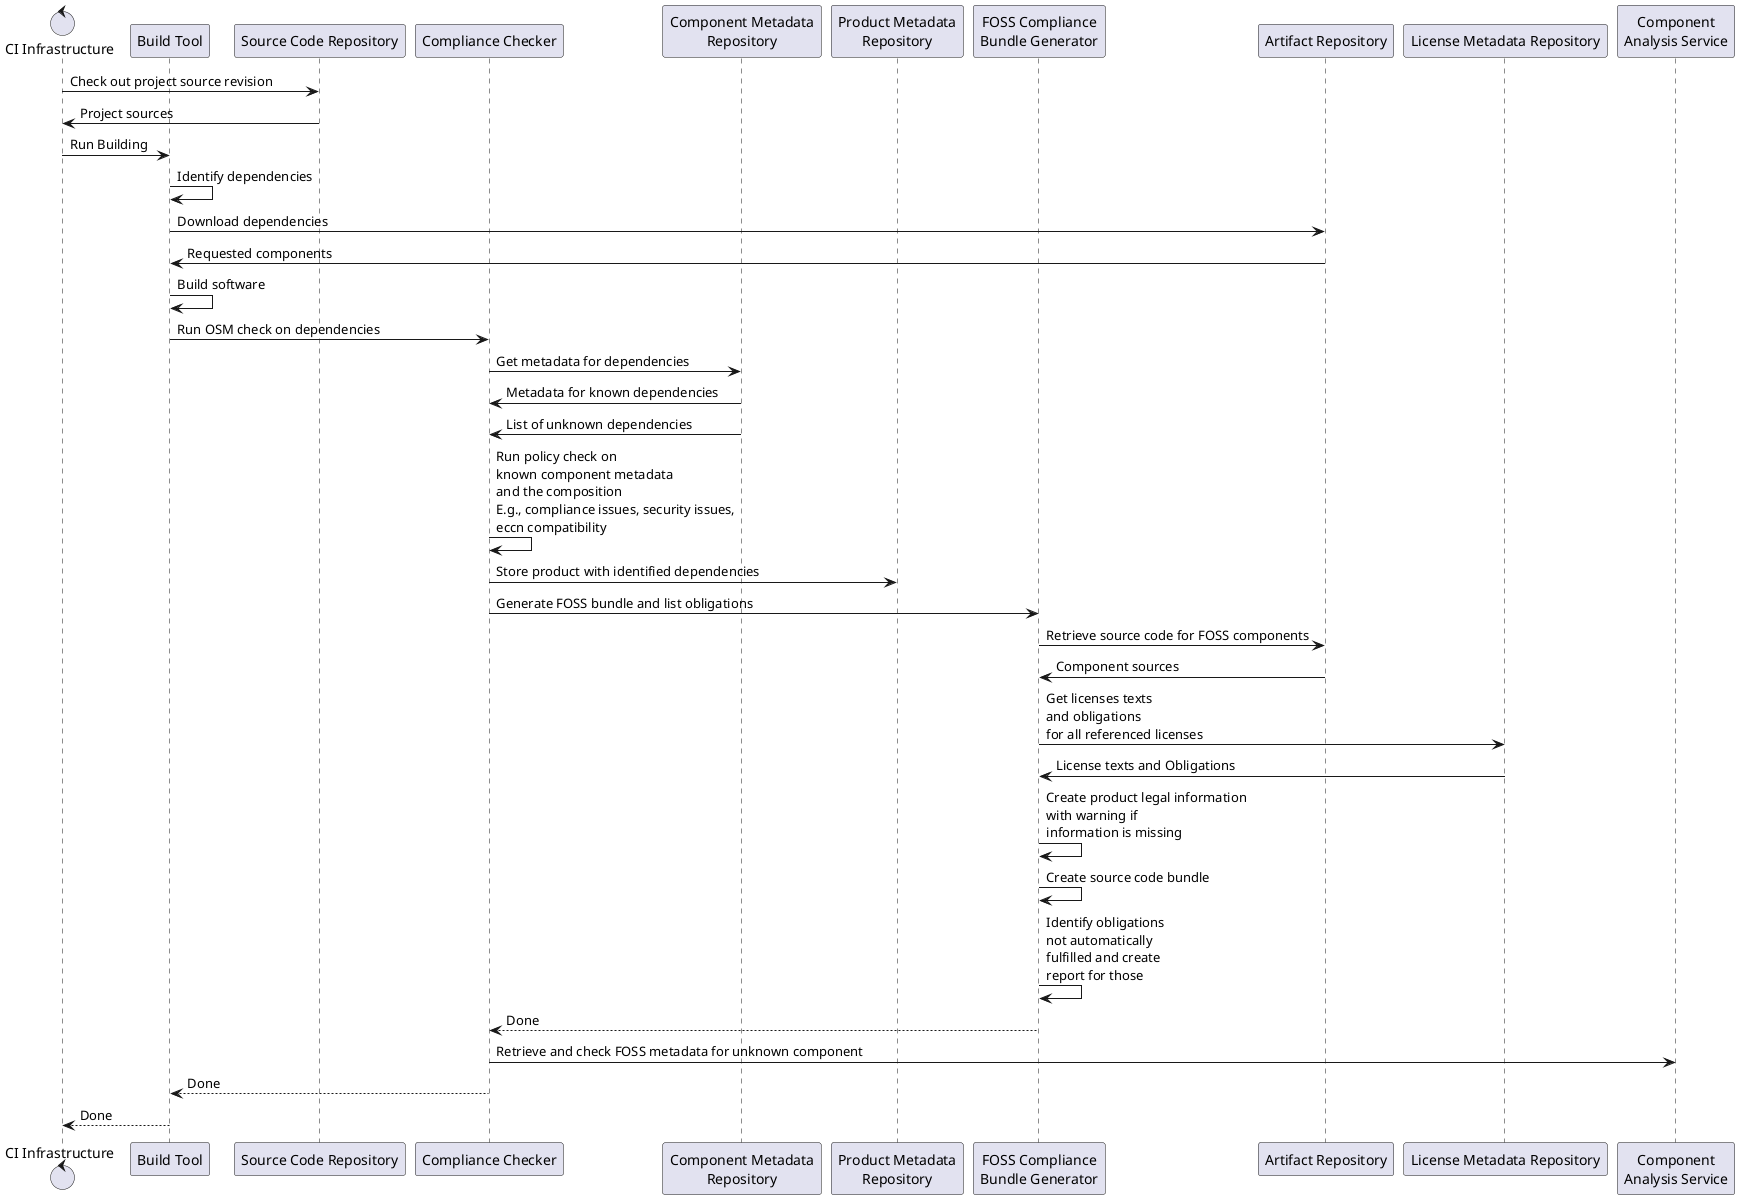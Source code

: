 @startuml

control "CI Infrastructure" as ci
participant "Build Tool" as buildtool
participant "Source Code Repository" as scm
participant "Compliance Checker" as compliancechecker
participant "Component Metadata\nRepository" as comprepo
participant "Product Metadata\nRepository" as prodrepo
participant "FOSS Compliance\nBundle Generator" as fossbundle
participant "Artifact Repository" as artifactrepo
participant "License Metadata Repository" as licenserepo
participant "Component\nAnalysis Service" as compclearing

ci -> scm : Check out project source revision
scm -> ci : Project sources
ci -> buildtool : Run Building
buildtool -> buildtool : Identify dependencies
buildtool -> artifactrepo : Download dependencies
artifactrepo -> buildtool : Requested components
buildtool -> buildtool : Build software
buildtool -> compliancechecker : Run OSM check on dependencies
compliancechecker -> comprepo : Get metadata for dependencies
comprepo -> compliancechecker : Metadata for known dependencies
comprepo -> compliancechecker : List of unknown dependencies
compliancechecker -> compliancechecker : Run policy check on\nknown component metadata\nand the composition\nE.g., compliance issues, security issues,\neccn compatibility
compliancechecker -> prodrepo : Store product with identified dependencies
compliancechecker -> fossbundle : Generate FOSS bundle and list obligations
fossbundle -> artifactrepo : Retrieve source code for FOSS components
artifactrepo -> fossbundle : Component sources
fossbundle -> licenserepo : Get licenses texts\nand obligations\nfor all referenced licenses
licenserepo -> fossbundle : License texts and Obligations
fossbundle -> fossbundle : Create product legal information\nwith warning if\ninformation is missing
fossbundle -> fossbundle : Create source code bundle
fossbundle -> fossbundle : Identify obligations\nnot automatically\nfulfilled and create\nreport for those
fossbundle --> compliancechecker : Done
compliancechecker -> compclearing : Retrieve and check FOSS metadata for unknown component
compliancechecker --> buildtool : Done
buildtool --> ci : Done
@enduml

